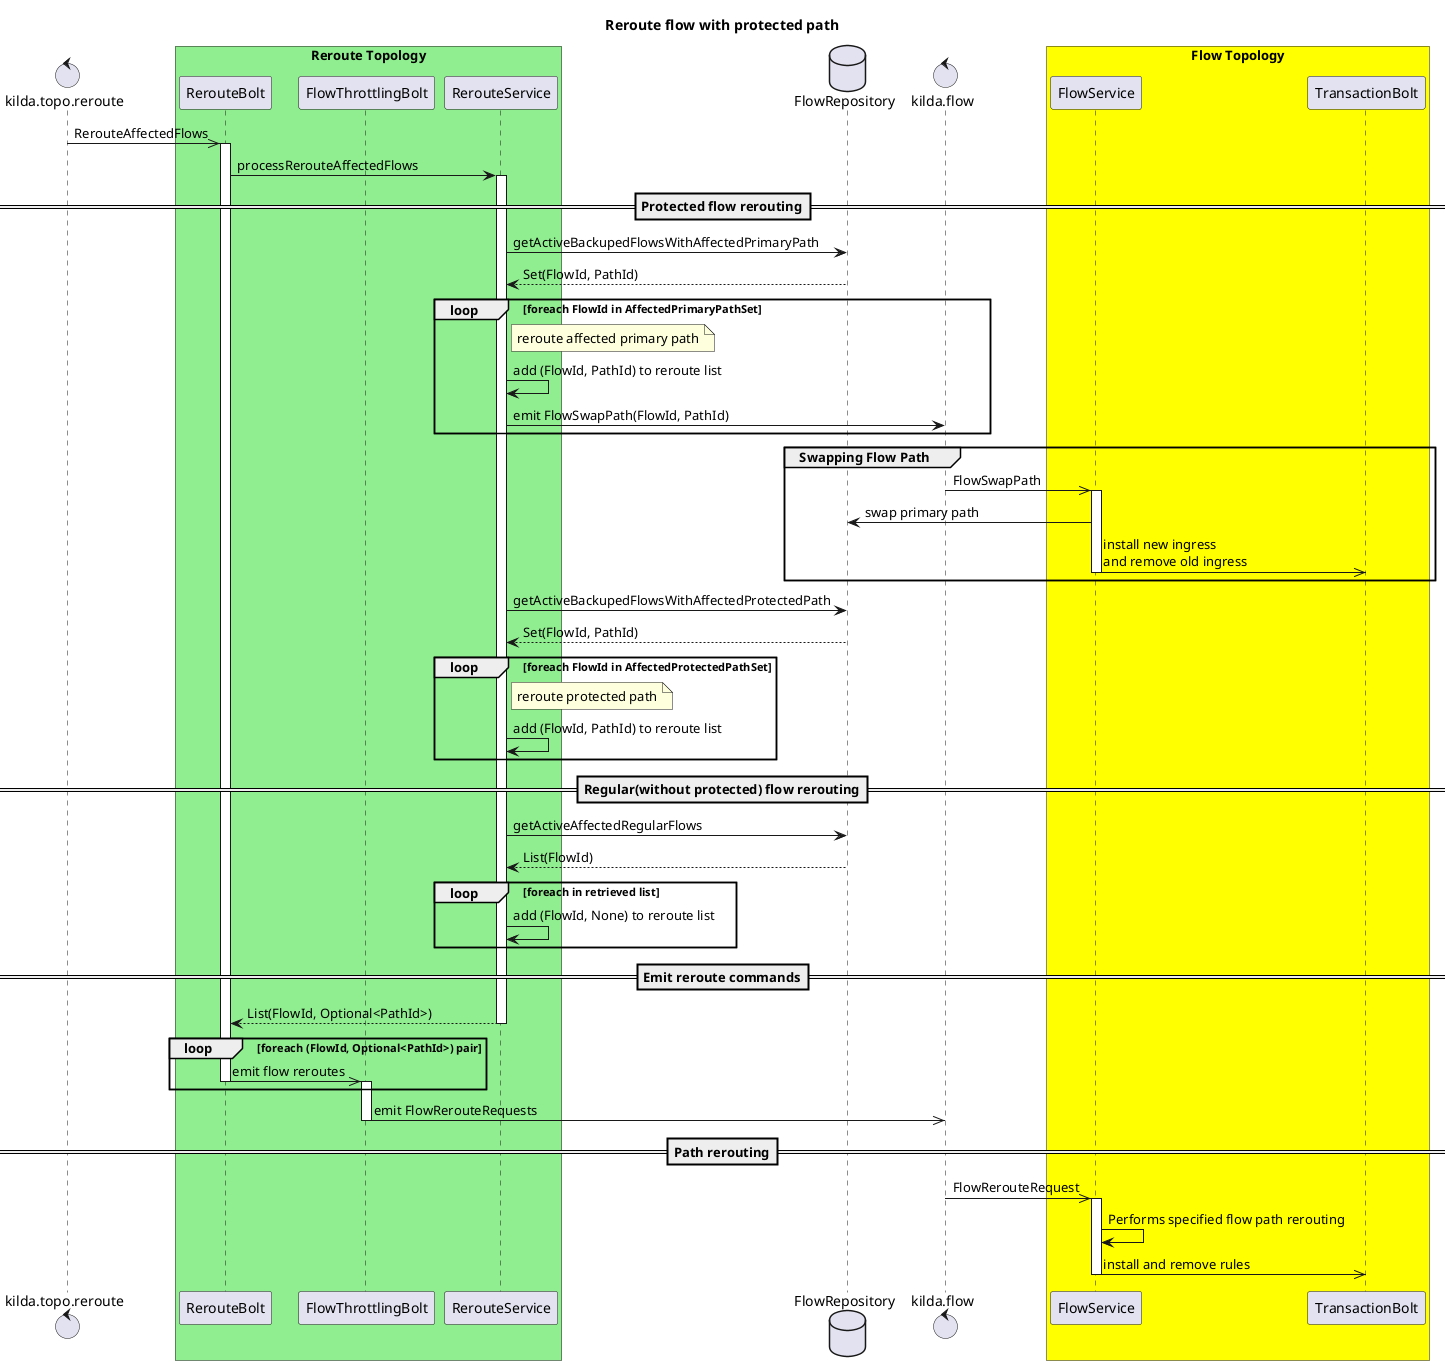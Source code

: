 @startuml
title Reroute flow with protected path

control kilda.topo.reroute
box "Reroute Topology" #LightGreen
    participant RerouteBolt
    participant FlowThrottlingBolt
    participant RerouteService
end box
database FlowRepository
control kilda.flow
box "Flow Topology" #Yellow
    participant FlowService
    participant TransactionBolt
end box

kilda.topo.reroute ->> RerouteBolt: RerouteAffectedFlows
activate RerouteBolt
RerouteBolt -> RerouteService: processRerouteAffectedFlows
activate RerouteService

==Protected flow rerouting==
RerouteService -> FlowRepository: getActiveBackupedFlowsWithAffectedPrimaryPath
FlowRepository --> RerouteService: Set(FlowId, PathId)
loop foreach FlowId in AffectedPrimaryPathSet
    note right of RerouteService: reroute affected primary path
    RerouteService -> RerouteService: add (FlowId, PathId) to reroute list
    RerouteService -> kilda.flow: emit FlowSwapPath(FlowId, PathId)
end

group Swapping Flow Path
    kilda.flow ->> FlowService: FlowSwapPath
    activate FlowService
    FlowService -> FlowRepository: swap primary path
    FlowService ->> TransactionBolt: install new ingress\nand remove old ingress
    deactivate FlowService
end

RerouteService -> FlowRepository: getActiveBackupedFlowsWithAffectedProtectedPath
FlowRepository --> RerouteService: Set(FlowId, PathId)
loop foreach FlowId in AffectedProtectedPathSet
    note right of RerouteService: reroute protected path
    RerouteService -> RerouteService: add (FlowId, PathId) to reroute list
end

==Regular(without protected) flow rerouting==
RerouteService -> FlowRepository: getActiveAffectedRegularFlows
FlowRepository --> RerouteService: List(FlowId)
loop foreach in retrieved list
    RerouteService -> RerouteService: add (FlowId, None) to reroute list
end

==Emit reroute commands==
RerouteService --> RerouteBolt: List(FlowId, Optional<PathId>)
deactivate RerouteService

loop foreach (FlowId, Optional<PathId>) pair
    RerouteBolt ->> FlowThrottlingBolt: emit flow reroutes
    deactivate RerouteBolt
    activate FlowThrottlingBolt
end
FlowThrottlingBolt ->> kilda.flow: emit FlowRerouteRequests
deactivate FlowThrottlingBolt

==Path rerouting==
kilda.flow ->> FlowService: FlowRerouteRequest
activate FlowService
FlowService -> FlowService: Performs specified flow path rerouting
FlowService ->> TransactionBolt: install and remove rules
deactivate FlowService

@enduml
